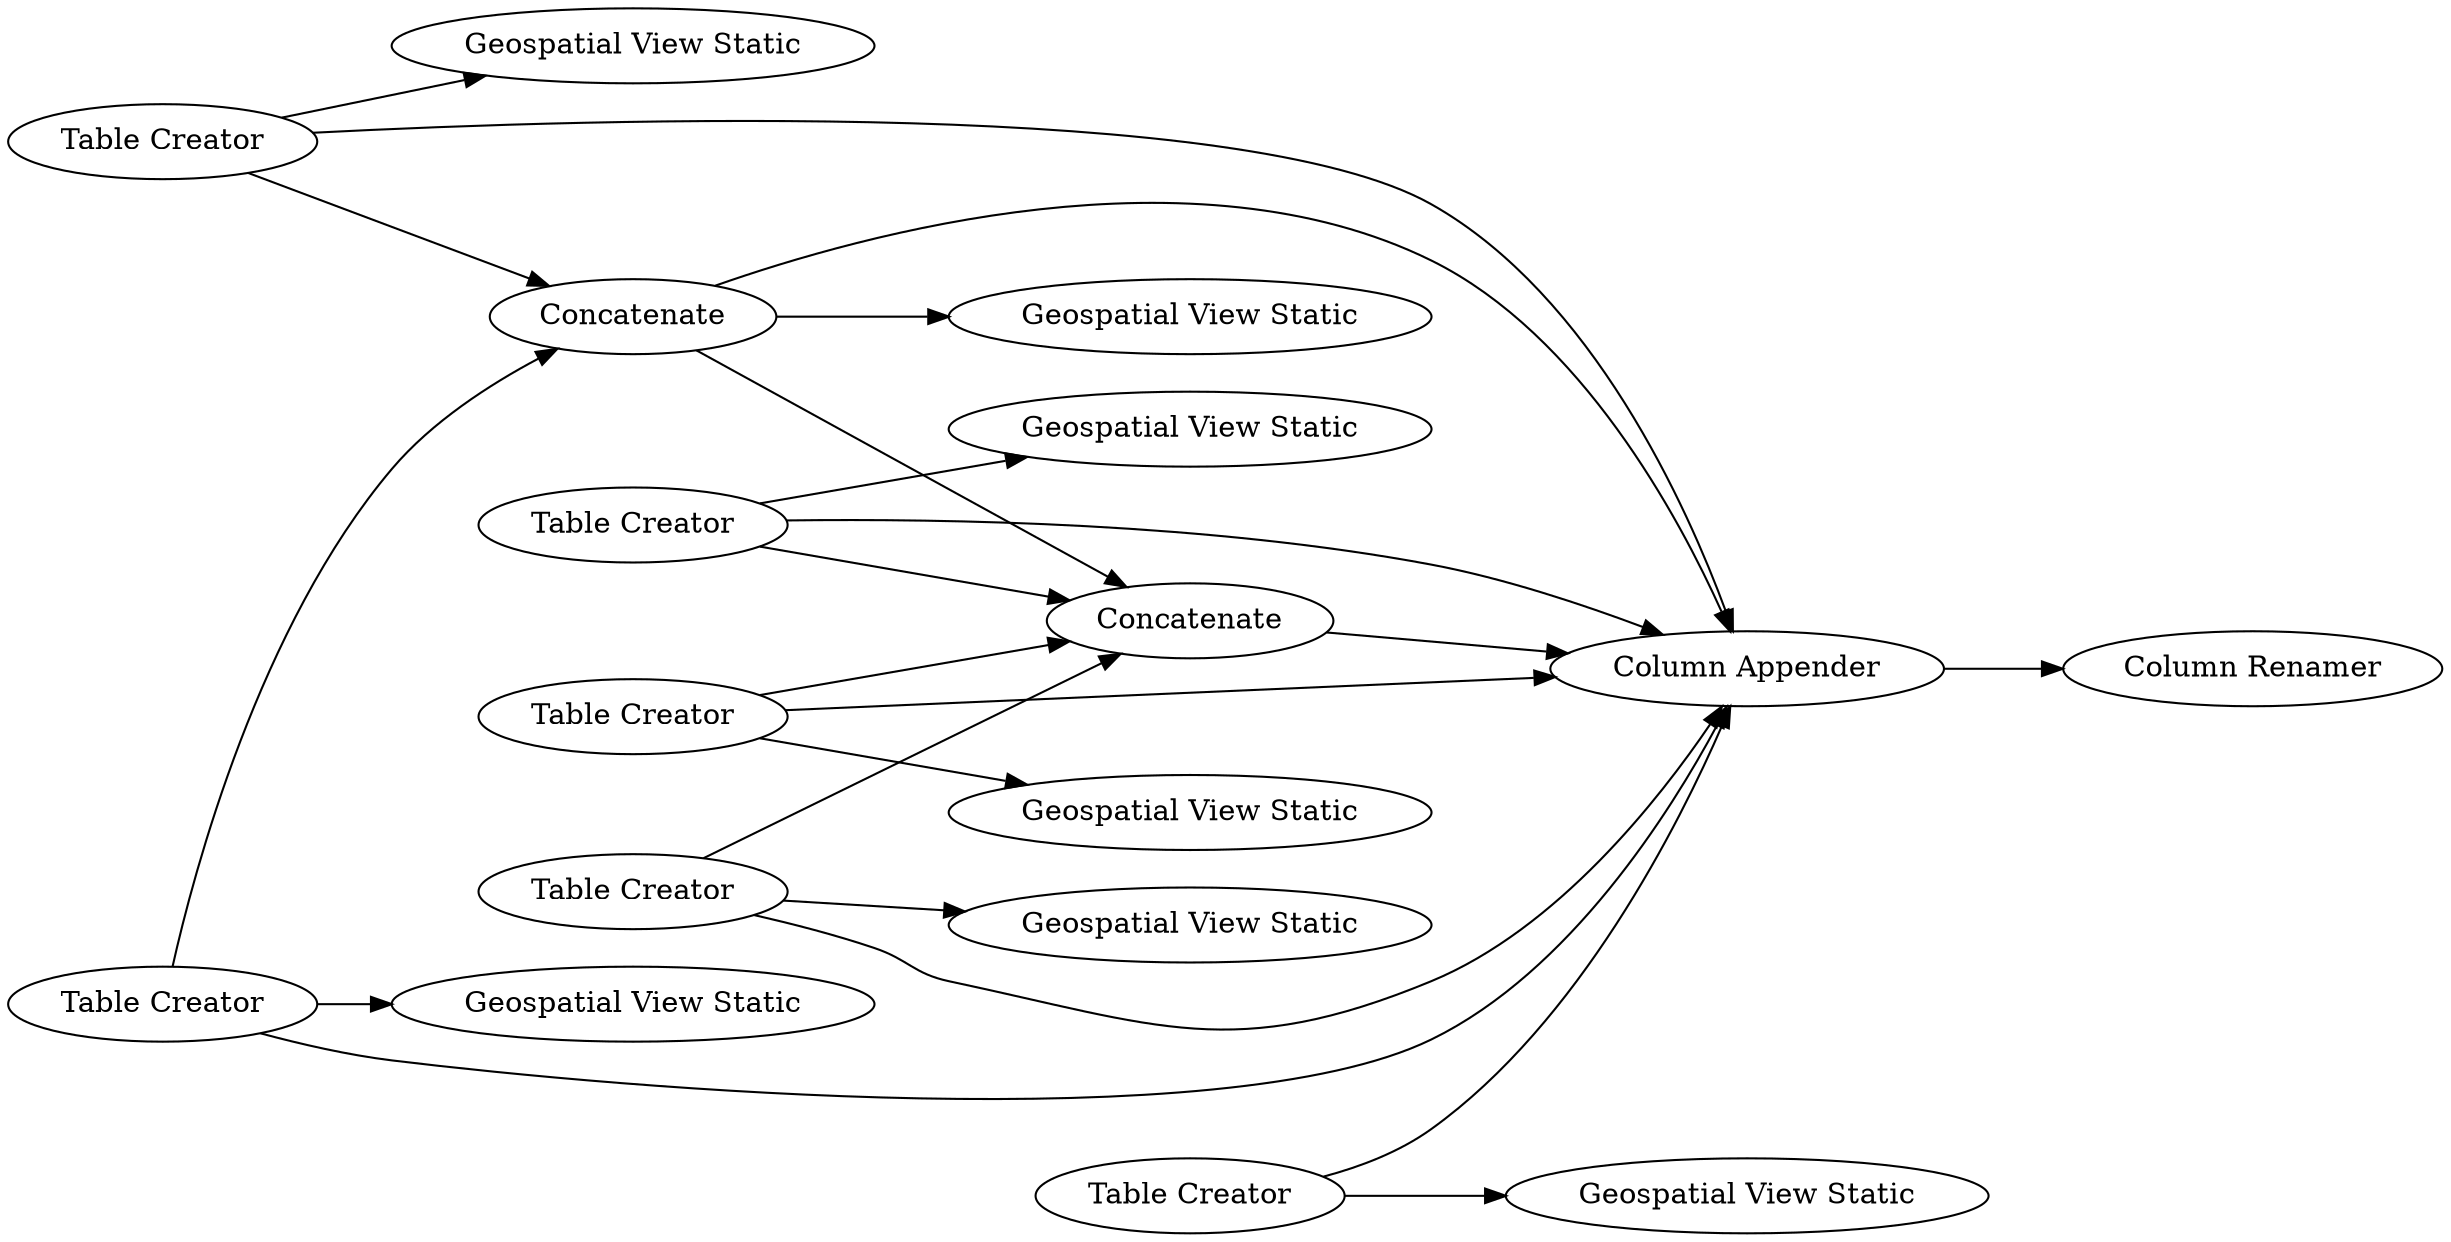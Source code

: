 digraph {
	"-5995822195148955631_26" [label="Geospatial View Static"]
	"-5995822195148955631_88" [label="Table Creator"]
	"-5995822195148955631_35" [label=Concatenate]
	"-5995822195148955631_27" [label="Geospatial View Static"]
	"-5995822195148955631_21" [label="Geospatial View Static"]
	"-5995822195148955631_97" [label="Column Renamer"]
	"-5995822195148955631_29" [label="Geospatial View Static"]
	"-5995822195148955631_91" [label="Table Creator"]
	"-5995822195148955631_89" [label="Table Creator"]
	"-5995822195148955631_92" [label="Table Creator"]
	"-5995822195148955631_19" [label="Geospatial View Static"]
	"-5995822195148955631_34" [label="Geospatial View Static"]
	"-5995822195148955631_93" [label="Table Creator"]
	"-5995822195148955631_95" [label="Column Appender"]
	"-5995822195148955631_94" [label=Concatenate]
	"-5995822195148955631_24" [label="Geospatial View Static"]
	"-5995822195148955631_90" [label="Table Creator"]
	"-5995822195148955631_93" -> "-5995822195148955631_94"
	"-5995822195148955631_90" -> "-5995822195148955631_29"
	"-5995822195148955631_35" -> "-5995822195148955631_95"
	"-5995822195148955631_88" -> "-5995822195148955631_94"
	"-5995822195148955631_93" -> "-5995822195148955631_21"
	"-5995822195148955631_88" -> "-5995822195148955631_19"
	"-5995822195148955631_93" -> "-5995822195148955631_95"
	"-5995822195148955631_92" -> "-5995822195148955631_26"
	"-5995822195148955631_91" -> "-5995822195148955631_27"
	"-5995822195148955631_91" -> "-5995822195148955631_35"
	"-5995822195148955631_88" -> "-5995822195148955631_95"
	"-5995822195148955631_94" -> "-5995822195148955631_95"
	"-5995822195148955631_95" -> "-5995822195148955631_97"
	"-5995822195148955631_89" -> "-5995822195148955631_94"
	"-5995822195148955631_90" -> "-5995822195148955631_95"
	"-5995822195148955631_92" -> "-5995822195148955631_35"
	"-5995822195148955631_91" -> "-5995822195148955631_95"
	"-5995822195148955631_89" -> "-5995822195148955631_95"
	"-5995822195148955631_35" -> "-5995822195148955631_94"
	"-5995822195148955631_35" -> "-5995822195148955631_34"
	"-5995822195148955631_89" -> "-5995822195148955631_24"
	"-5995822195148955631_92" -> "-5995822195148955631_95"
	rankdir=LR
}

